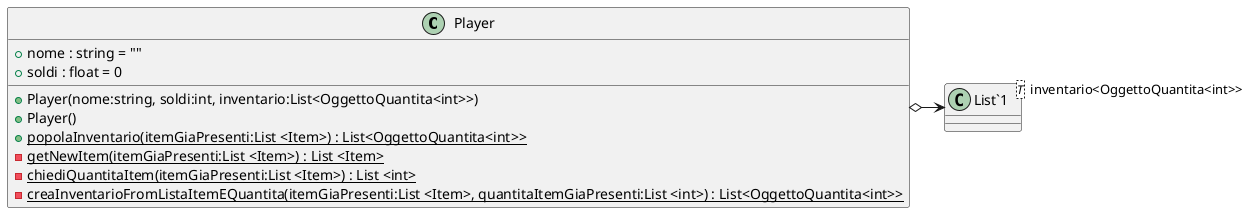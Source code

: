 @startuml
class Player {
    + nome : string = ""
    + soldi : float = 0
    + Player(nome:string, soldi:int, inventario:List<OggettoQuantita<int>>)
    + Player()
    + {static} popolaInventario(itemGiaPresenti:List <Item>) : List<OggettoQuantita<int>>
    - {static} getNewItem(itemGiaPresenti:List <Item>) : List <Item>
    - {static} chiediQuantitaItem(itemGiaPresenti:List <Item>) : List <int>
    - {static} creaInventarioFromListaItemEQuantita(itemGiaPresenti:List <Item>, quantitaItemGiaPresenti:List <int>) : List<OggettoQuantita<int>>
}
class "List`1"<T> {
}
Player o-> "inventario<OggettoQuantita<int>>" "List`1"
@enduml
